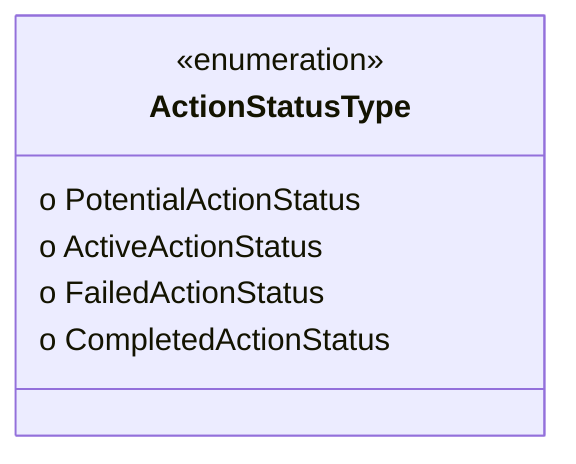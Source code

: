 classDiagram
  class ActionStatusType {
<<enumeration>>
  o PotentialActionStatus
  o ActiveActionStatus
  o FailedActionStatus
  o CompletedActionStatus
 }